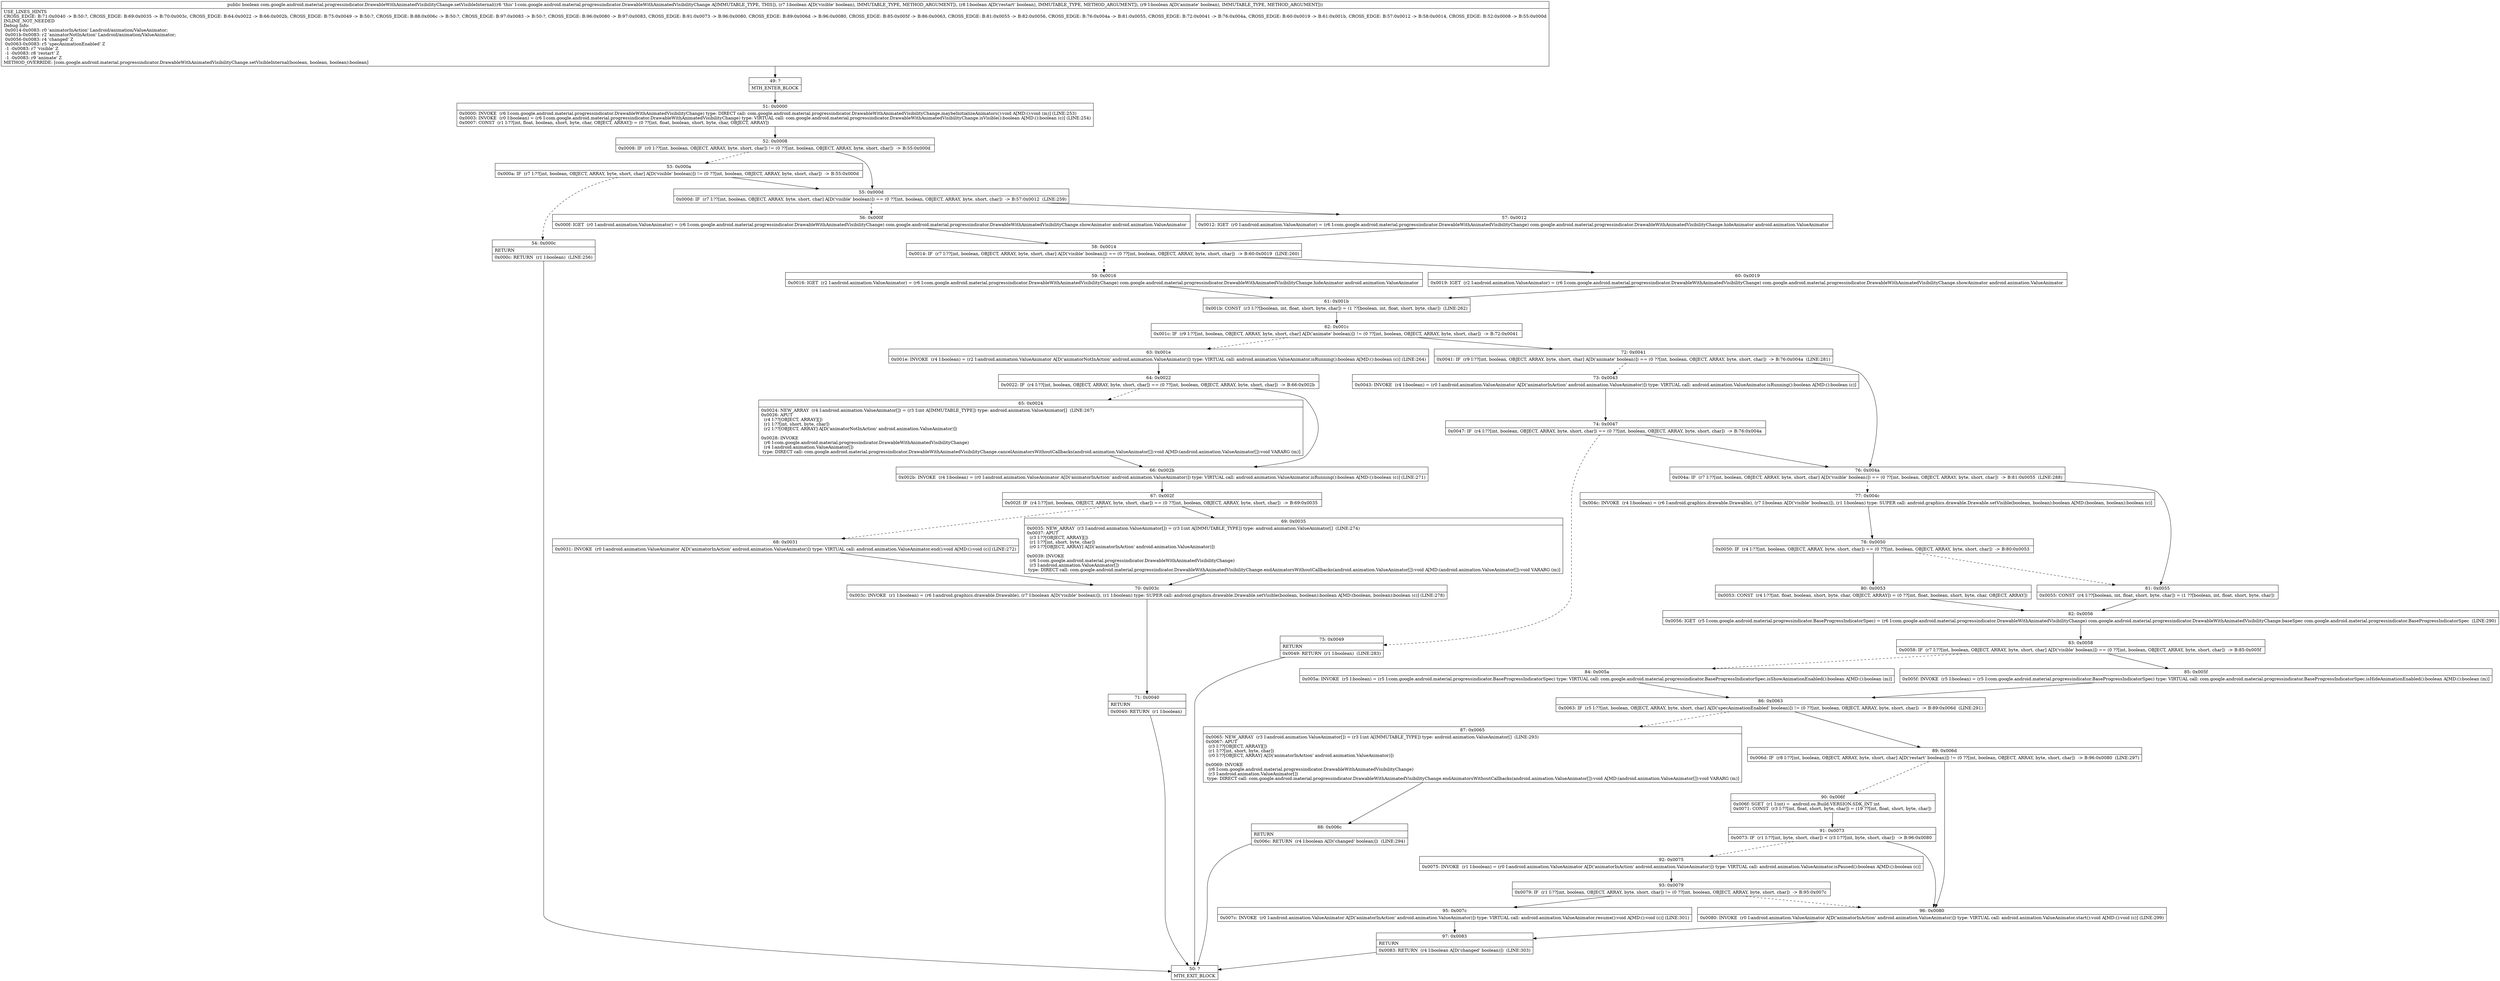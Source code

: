 digraph "CFG forcom.google.android.material.progressindicator.DrawableWithAnimatedVisibilityChange.setVisibleInternal(ZZZ)Z" {
Node_49 [shape=record,label="{49\:\ ?|MTH_ENTER_BLOCK\l}"];
Node_51 [shape=record,label="{51\:\ 0x0000|0x0000: INVOKE  (r6 I:com.google.android.material.progressindicator.DrawableWithAnimatedVisibilityChange) type: DIRECT call: com.google.android.material.progressindicator.DrawableWithAnimatedVisibilityChange.maybeInitializeAnimators():void A[MD:():void (m)] (LINE:253)\l0x0003: INVOKE  (r0 I:boolean) = (r6 I:com.google.android.material.progressindicator.DrawableWithAnimatedVisibilityChange) type: VIRTUAL call: com.google.android.material.progressindicator.DrawableWithAnimatedVisibilityChange.isVisible():boolean A[MD:():boolean (c)] (LINE:254)\l0x0007: CONST  (r1 I:??[int, float, boolean, short, byte, char, OBJECT, ARRAY]) = (0 ??[int, float, boolean, short, byte, char, OBJECT, ARRAY]) \l}"];
Node_52 [shape=record,label="{52\:\ 0x0008|0x0008: IF  (r0 I:??[int, boolean, OBJECT, ARRAY, byte, short, char]) != (0 ??[int, boolean, OBJECT, ARRAY, byte, short, char])  \-\> B:55:0x000d \l}"];
Node_53 [shape=record,label="{53\:\ 0x000a|0x000a: IF  (r7 I:??[int, boolean, OBJECT, ARRAY, byte, short, char] A[D('visible' boolean)]) != (0 ??[int, boolean, OBJECT, ARRAY, byte, short, char])  \-\> B:55:0x000d \l}"];
Node_54 [shape=record,label="{54\:\ 0x000c|RETURN\l|0x000c: RETURN  (r1 I:boolean)  (LINE:256)\l}"];
Node_50 [shape=record,label="{50\:\ ?|MTH_EXIT_BLOCK\l}"];
Node_55 [shape=record,label="{55\:\ 0x000d|0x000d: IF  (r7 I:??[int, boolean, OBJECT, ARRAY, byte, short, char] A[D('visible' boolean)]) == (0 ??[int, boolean, OBJECT, ARRAY, byte, short, char])  \-\> B:57:0x0012  (LINE:259)\l}"];
Node_56 [shape=record,label="{56\:\ 0x000f|0x000f: IGET  (r0 I:android.animation.ValueAnimator) = (r6 I:com.google.android.material.progressindicator.DrawableWithAnimatedVisibilityChange) com.google.android.material.progressindicator.DrawableWithAnimatedVisibilityChange.showAnimator android.animation.ValueAnimator \l}"];
Node_58 [shape=record,label="{58\:\ 0x0014|0x0014: IF  (r7 I:??[int, boolean, OBJECT, ARRAY, byte, short, char] A[D('visible' boolean)]) == (0 ??[int, boolean, OBJECT, ARRAY, byte, short, char])  \-\> B:60:0x0019  (LINE:260)\l}"];
Node_59 [shape=record,label="{59\:\ 0x0016|0x0016: IGET  (r2 I:android.animation.ValueAnimator) = (r6 I:com.google.android.material.progressindicator.DrawableWithAnimatedVisibilityChange) com.google.android.material.progressindicator.DrawableWithAnimatedVisibilityChange.hideAnimator android.animation.ValueAnimator \l}"];
Node_61 [shape=record,label="{61\:\ 0x001b|0x001b: CONST  (r3 I:??[boolean, int, float, short, byte, char]) = (1 ??[boolean, int, float, short, byte, char])  (LINE:262)\l}"];
Node_62 [shape=record,label="{62\:\ 0x001c|0x001c: IF  (r9 I:??[int, boolean, OBJECT, ARRAY, byte, short, char] A[D('animate' boolean)]) != (0 ??[int, boolean, OBJECT, ARRAY, byte, short, char])  \-\> B:72:0x0041 \l}"];
Node_63 [shape=record,label="{63\:\ 0x001e|0x001e: INVOKE  (r4 I:boolean) = (r2 I:android.animation.ValueAnimator A[D('animatorNotInAction' android.animation.ValueAnimator)]) type: VIRTUAL call: android.animation.ValueAnimator.isRunning():boolean A[MD:():boolean (c)] (LINE:264)\l}"];
Node_64 [shape=record,label="{64\:\ 0x0022|0x0022: IF  (r4 I:??[int, boolean, OBJECT, ARRAY, byte, short, char]) == (0 ??[int, boolean, OBJECT, ARRAY, byte, short, char])  \-\> B:66:0x002b \l}"];
Node_65 [shape=record,label="{65\:\ 0x0024|0x0024: NEW_ARRAY  (r4 I:android.animation.ValueAnimator[]) = (r3 I:int A[IMMUTABLE_TYPE]) type: android.animation.ValueAnimator[]  (LINE:267)\l0x0026: APUT  \l  (r4 I:??[OBJECT, ARRAY][])\l  (r1 I:??[int, short, byte, char])\l  (r2 I:??[OBJECT, ARRAY] A[D('animatorNotInAction' android.animation.ValueAnimator)])\l \l0x0028: INVOKE  \l  (r6 I:com.google.android.material.progressindicator.DrawableWithAnimatedVisibilityChange)\l  (r4 I:android.animation.ValueAnimator[])\l type: DIRECT call: com.google.android.material.progressindicator.DrawableWithAnimatedVisibilityChange.cancelAnimatorsWithoutCallbacks(android.animation.ValueAnimator[]):void A[MD:(android.animation.ValueAnimator[]):void VARARG (m)]\l}"];
Node_66 [shape=record,label="{66\:\ 0x002b|0x002b: INVOKE  (r4 I:boolean) = (r0 I:android.animation.ValueAnimator A[D('animatorInAction' android.animation.ValueAnimator)]) type: VIRTUAL call: android.animation.ValueAnimator.isRunning():boolean A[MD:():boolean (c)] (LINE:271)\l}"];
Node_67 [shape=record,label="{67\:\ 0x002f|0x002f: IF  (r4 I:??[int, boolean, OBJECT, ARRAY, byte, short, char]) == (0 ??[int, boolean, OBJECT, ARRAY, byte, short, char])  \-\> B:69:0x0035 \l}"];
Node_68 [shape=record,label="{68\:\ 0x0031|0x0031: INVOKE  (r0 I:android.animation.ValueAnimator A[D('animatorInAction' android.animation.ValueAnimator)]) type: VIRTUAL call: android.animation.ValueAnimator.end():void A[MD:():void (c)] (LINE:272)\l}"];
Node_70 [shape=record,label="{70\:\ 0x003c|0x003c: INVOKE  (r1 I:boolean) = (r6 I:android.graphics.drawable.Drawable), (r7 I:boolean A[D('visible' boolean)]), (r1 I:boolean) type: SUPER call: android.graphics.drawable.Drawable.setVisible(boolean, boolean):boolean A[MD:(boolean, boolean):boolean (c)] (LINE:278)\l}"];
Node_71 [shape=record,label="{71\:\ 0x0040|RETURN\l|0x0040: RETURN  (r1 I:boolean) \l}"];
Node_69 [shape=record,label="{69\:\ 0x0035|0x0035: NEW_ARRAY  (r3 I:android.animation.ValueAnimator[]) = (r3 I:int A[IMMUTABLE_TYPE]) type: android.animation.ValueAnimator[]  (LINE:274)\l0x0037: APUT  \l  (r3 I:??[OBJECT, ARRAY][])\l  (r1 I:??[int, short, byte, char])\l  (r0 I:??[OBJECT, ARRAY] A[D('animatorInAction' android.animation.ValueAnimator)])\l \l0x0039: INVOKE  \l  (r6 I:com.google.android.material.progressindicator.DrawableWithAnimatedVisibilityChange)\l  (r3 I:android.animation.ValueAnimator[])\l type: DIRECT call: com.google.android.material.progressindicator.DrawableWithAnimatedVisibilityChange.endAnimatorsWithoutCallbacks(android.animation.ValueAnimator[]):void A[MD:(android.animation.ValueAnimator[]):void VARARG (m)]\l}"];
Node_72 [shape=record,label="{72\:\ 0x0041|0x0041: IF  (r9 I:??[int, boolean, OBJECT, ARRAY, byte, short, char] A[D('animate' boolean)]) == (0 ??[int, boolean, OBJECT, ARRAY, byte, short, char])  \-\> B:76:0x004a  (LINE:281)\l}"];
Node_73 [shape=record,label="{73\:\ 0x0043|0x0043: INVOKE  (r4 I:boolean) = (r0 I:android.animation.ValueAnimator A[D('animatorInAction' android.animation.ValueAnimator)]) type: VIRTUAL call: android.animation.ValueAnimator.isRunning():boolean A[MD:():boolean (c)]\l}"];
Node_74 [shape=record,label="{74\:\ 0x0047|0x0047: IF  (r4 I:??[int, boolean, OBJECT, ARRAY, byte, short, char]) == (0 ??[int, boolean, OBJECT, ARRAY, byte, short, char])  \-\> B:76:0x004a \l}"];
Node_75 [shape=record,label="{75\:\ 0x0049|RETURN\l|0x0049: RETURN  (r1 I:boolean)  (LINE:283)\l}"];
Node_76 [shape=record,label="{76\:\ 0x004a|0x004a: IF  (r7 I:??[int, boolean, OBJECT, ARRAY, byte, short, char] A[D('visible' boolean)]) == (0 ??[int, boolean, OBJECT, ARRAY, byte, short, char])  \-\> B:81:0x0055  (LINE:288)\l}"];
Node_77 [shape=record,label="{77\:\ 0x004c|0x004c: INVOKE  (r4 I:boolean) = (r6 I:android.graphics.drawable.Drawable), (r7 I:boolean A[D('visible' boolean)]), (r1 I:boolean) type: SUPER call: android.graphics.drawable.Drawable.setVisible(boolean, boolean):boolean A[MD:(boolean, boolean):boolean (c)]\l}"];
Node_78 [shape=record,label="{78\:\ 0x0050|0x0050: IF  (r4 I:??[int, boolean, OBJECT, ARRAY, byte, short, char]) == (0 ??[int, boolean, OBJECT, ARRAY, byte, short, char])  \-\> B:80:0x0053 \l}"];
Node_80 [shape=record,label="{80\:\ 0x0053|0x0053: CONST  (r4 I:??[int, float, boolean, short, byte, char, OBJECT, ARRAY]) = (0 ??[int, float, boolean, short, byte, char, OBJECT, ARRAY]) \l}"];
Node_82 [shape=record,label="{82\:\ 0x0056|0x0056: IGET  (r5 I:com.google.android.material.progressindicator.BaseProgressIndicatorSpec) = (r6 I:com.google.android.material.progressindicator.DrawableWithAnimatedVisibilityChange) com.google.android.material.progressindicator.DrawableWithAnimatedVisibilityChange.baseSpec com.google.android.material.progressindicator.BaseProgressIndicatorSpec  (LINE:290)\l}"];
Node_83 [shape=record,label="{83\:\ 0x0058|0x0058: IF  (r7 I:??[int, boolean, OBJECT, ARRAY, byte, short, char] A[D('visible' boolean)]) == (0 ??[int, boolean, OBJECT, ARRAY, byte, short, char])  \-\> B:85:0x005f \l}"];
Node_84 [shape=record,label="{84\:\ 0x005a|0x005a: INVOKE  (r5 I:boolean) = (r5 I:com.google.android.material.progressindicator.BaseProgressIndicatorSpec) type: VIRTUAL call: com.google.android.material.progressindicator.BaseProgressIndicatorSpec.isShowAnimationEnabled():boolean A[MD:():boolean (m)]\l}"];
Node_86 [shape=record,label="{86\:\ 0x0063|0x0063: IF  (r5 I:??[int, boolean, OBJECT, ARRAY, byte, short, char] A[D('specAnimationEnabled' boolean)]) != (0 ??[int, boolean, OBJECT, ARRAY, byte, short, char])  \-\> B:89:0x006d  (LINE:291)\l}"];
Node_87 [shape=record,label="{87\:\ 0x0065|0x0065: NEW_ARRAY  (r3 I:android.animation.ValueAnimator[]) = (r3 I:int A[IMMUTABLE_TYPE]) type: android.animation.ValueAnimator[]  (LINE:293)\l0x0067: APUT  \l  (r3 I:??[OBJECT, ARRAY][])\l  (r1 I:??[int, short, byte, char])\l  (r0 I:??[OBJECT, ARRAY] A[D('animatorInAction' android.animation.ValueAnimator)])\l \l0x0069: INVOKE  \l  (r6 I:com.google.android.material.progressindicator.DrawableWithAnimatedVisibilityChange)\l  (r3 I:android.animation.ValueAnimator[])\l type: DIRECT call: com.google.android.material.progressindicator.DrawableWithAnimatedVisibilityChange.endAnimatorsWithoutCallbacks(android.animation.ValueAnimator[]):void A[MD:(android.animation.ValueAnimator[]):void VARARG (m)]\l}"];
Node_88 [shape=record,label="{88\:\ 0x006c|RETURN\l|0x006c: RETURN  (r4 I:boolean A[D('changed' boolean)])  (LINE:294)\l}"];
Node_89 [shape=record,label="{89\:\ 0x006d|0x006d: IF  (r8 I:??[int, boolean, OBJECT, ARRAY, byte, short, char] A[D('restart' boolean)]) != (0 ??[int, boolean, OBJECT, ARRAY, byte, short, char])  \-\> B:96:0x0080  (LINE:297)\l}"];
Node_90 [shape=record,label="{90\:\ 0x006f|0x006f: SGET  (r1 I:int) =  android.os.Build.VERSION.SDK_INT int \l0x0071: CONST  (r3 I:??[int, float, short, byte, char]) = (19 ??[int, float, short, byte, char]) \l}"];
Node_91 [shape=record,label="{91\:\ 0x0073|0x0073: IF  (r1 I:??[int, byte, short, char]) \< (r3 I:??[int, byte, short, char])  \-\> B:96:0x0080 \l}"];
Node_92 [shape=record,label="{92\:\ 0x0075|0x0075: INVOKE  (r1 I:boolean) = (r0 I:android.animation.ValueAnimator A[D('animatorInAction' android.animation.ValueAnimator)]) type: VIRTUAL call: android.animation.ValueAnimator.isPaused():boolean A[MD:():boolean (c)]\l}"];
Node_93 [shape=record,label="{93\:\ 0x0079|0x0079: IF  (r1 I:??[int, boolean, OBJECT, ARRAY, byte, short, char]) != (0 ??[int, boolean, OBJECT, ARRAY, byte, short, char])  \-\> B:95:0x007c \l}"];
Node_95 [shape=record,label="{95\:\ 0x007c|0x007c: INVOKE  (r0 I:android.animation.ValueAnimator A[D('animatorInAction' android.animation.ValueAnimator)]) type: VIRTUAL call: android.animation.ValueAnimator.resume():void A[MD:():void (c)] (LINE:301)\l}"];
Node_97 [shape=record,label="{97\:\ 0x0083|RETURN\l|0x0083: RETURN  (r4 I:boolean A[D('changed' boolean)])  (LINE:303)\l}"];
Node_96 [shape=record,label="{96\:\ 0x0080|0x0080: INVOKE  (r0 I:android.animation.ValueAnimator A[D('animatorInAction' android.animation.ValueAnimator)]) type: VIRTUAL call: android.animation.ValueAnimator.start():void A[MD:():void (c)] (LINE:299)\l}"];
Node_85 [shape=record,label="{85\:\ 0x005f|0x005f: INVOKE  (r5 I:boolean) = (r5 I:com.google.android.material.progressindicator.BaseProgressIndicatorSpec) type: VIRTUAL call: com.google.android.material.progressindicator.BaseProgressIndicatorSpec.isHideAnimationEnabled():boolean A[MD:():boolean (m)]\l}"];
Node_81 [shape=record,label="{81\:\ 0x0055|0x0055: CONST  (r4 I:??[boolean, int, float, short, byte, char]) = (1 ??[boolean, int, float, short, byte, char]) \l}"];
Node_60 [shape=record,label="{60\:\ 0x0019|0x0019: IGET  (r2 I:android.animation.ValueAnimator) = (r6 I:com.google.android.material.progressindicator.DrawableWithAnimatedVisibilityChange) com.google.android.material.progressindicator.DrawableWithAnimatedVisibilityChange.showAnimator android.animation.ValueAnimator \l}"];
Node_57 [shape=record,label="{57\:\ 0x0012|0x0012: IGET  (r0 I:android.animation.ValueAnimator) = (r6 I:com.google.android.material.progressindicator.DrawableWithAnimatedVisibilityChange) com.google.android.material.progressindicator.DrawableWithAnimatedVisibilityChange.hideAnimator android.animation.ValueAnimator \l}"];
MethodNode[shape=record,label="{public boolean com.google.android.material.progressindicator.DrawableWithAnimatedVisibilityChange.setVisibleInternal((r6 'this' I:com.google.android.material.progressindicator.DrawableWithAnimatedVisibilityChange A[IMMUTABLE_TYPE, THIS]), (r7 I:boolean A[D('visible' boolean), IMMUTABLE_TYPE, METHOD_ARGUMENT]), (r8 I:boolean A[D('restart' boolean), IMMUTABLE_TYPE, METHOD_ARGUMENT]), (r9 I:boolean A[D('animate' boolean), IMMUTABLE_TYPE, METHOD_ARGUMENT]))  | USE_LINES_HINTS\lCROSS_EDGE: B:71:0x0040 \-\> B:50:?, CROSS_EDGE: B:69:0x0035 \-\> B:70:0x003c, CROSS_EDGE: B:64:0x0022 \-\> B:66:0x002b, CROSS_EDGE: B:75:0x0049 \-\> B:50:?, CROSS_EDGE: B:88:0x006c \-\> B:50:?, CROSS_EDGE: B:97:0x0083 \-\> B:50:?, CROSS_EDGE: B:96:0x0080 \-\> B:97:0x0083, CROSS_EDGE: B:91:0x0073 \-\> B:96:0x0080, CROSS_EDGE: B:89:0x006d \-\> B:96:0x0080, CROSS_EDGE: B:85:0x005f \-\> B:86:0x0063, CROSS_EDGE: B:81:0x0055 \-\> B:82:0x0056, CROSS_EDGE: B:76:0x004a \-\> B:81:0x0055, CROSS_EDGE: B:72:0x0041 \-\> B:76:0x004a, CROSS_EDGE: B:60:0x0019 \-\> B:61:0x001b, CROSS_EDGE: B:57:0x0012 \-\> B:58:0x0014, CROSS_EDGE: B:52:0x0008 \-\> B:55:0x000d\lINLINE_NOT_NEEDED\lDebug Info:\l  0x0014\-0x0083: r0 'animatorInAction' Landroid\/animation\/ValueAnimator;\l  0x001b\-0x0083: r2 'animatorNotInAction' Landroid\/animation\/ValueAnimator;\l  0x0056\-0x0083: r4 'changed' Z\l  0x0063\-0x0083: r5 'specAnimationEnabled' Z\l  \-1 \-0x0083: r7 'visible' Z\l  \-1 \-0x0083: r8 'restart' Z\l  \-1 \-0x0083: r9 'animate' Z\lMETHOD_OVERRIDE: [com.google.android.material.progressindicator.DrawableWithAnimatedVisibilityChange.setVisibleInternal(boolean, boolean, boolean):boolean]\l}"];
MethodNode -> Node_49;Node_49 -> Node_51;
Node_51 -> Node_52;
Node_52 -> Node_53[style=dashed];
Node_52 -> Node_55;
Node_53 -> Node_54[style=dashed];
Node_53 -> Node_55;
Node_54 -> Node_50;
Node_55 -> Node_56[style=dashed];
Node_55 -> Node_57;
Node_56 -> Node_58;
Node_58 -> Node_59[style=dashed];
Node_58 -> Node_60;
Node_59 -> Node_61;
Node_61 -> Node_62;
Node_62 -> Node_63[style=dashed];
Node_62 -> Node_72;
Node_63 -> Node_64;
Node_64 -> Node_65[style=dashed];
Node_64 -> Node_66;
Node_65 -> Node_66;
Node_66 -> Node_67;
Node_67 -> Node_68[style=dashed];
Node_67 -> Node_69;
Node_68 -> Node_70;
Node_70 -> Node_71;
Node_71 -> Node_50;
Node_69 -> Node_70;
Node_72 -> Node_73[style=dashed];
Node_72 -> Node_76;
Node_73 -> Node_74;
Node_74 -> Node_75[style=dashed];
Node_74 -> Node_76;
Node_75 -> Node_50;
Node_76 -> Node_77[style=dashed];
Node_76 -> Node_81;
Node_77 -> Node_78;
Node_78 -> Node_80;
Node_78 -> Node_81[style=dashed];
Node_80 -> Node_82;
Node_82 -> Node_83;
Node_83 -> Node_84[style=dashed];
Node_83 -> Node_85;
Node_84 -> Node_86;
Node_86 -> Node_87[style=dashed];
Node_86 -> Node_89;
Node_87 -> Node_88;
Node_88 -> Node_50;
Node_89 -> Node_90[style=dashed];
Node_89 -> Node_96;
Node_90 -> Node_91;
Node_91 -> Node_92[style=dashed];
Node_91 -> Node_96;
Node_92 -> Node_93;
Node_93 -> Node_95;
Node_93 -> Node_96[style=dashed];
Node_95 -> Node_97;
Node_97 -> Node_50;
Node_96 -> Node_97;
Node_85 -> Node_86;
Node_81 -> Node_82;
Node_60 -> Node_61;
Node_57 -> Node_58;
}

